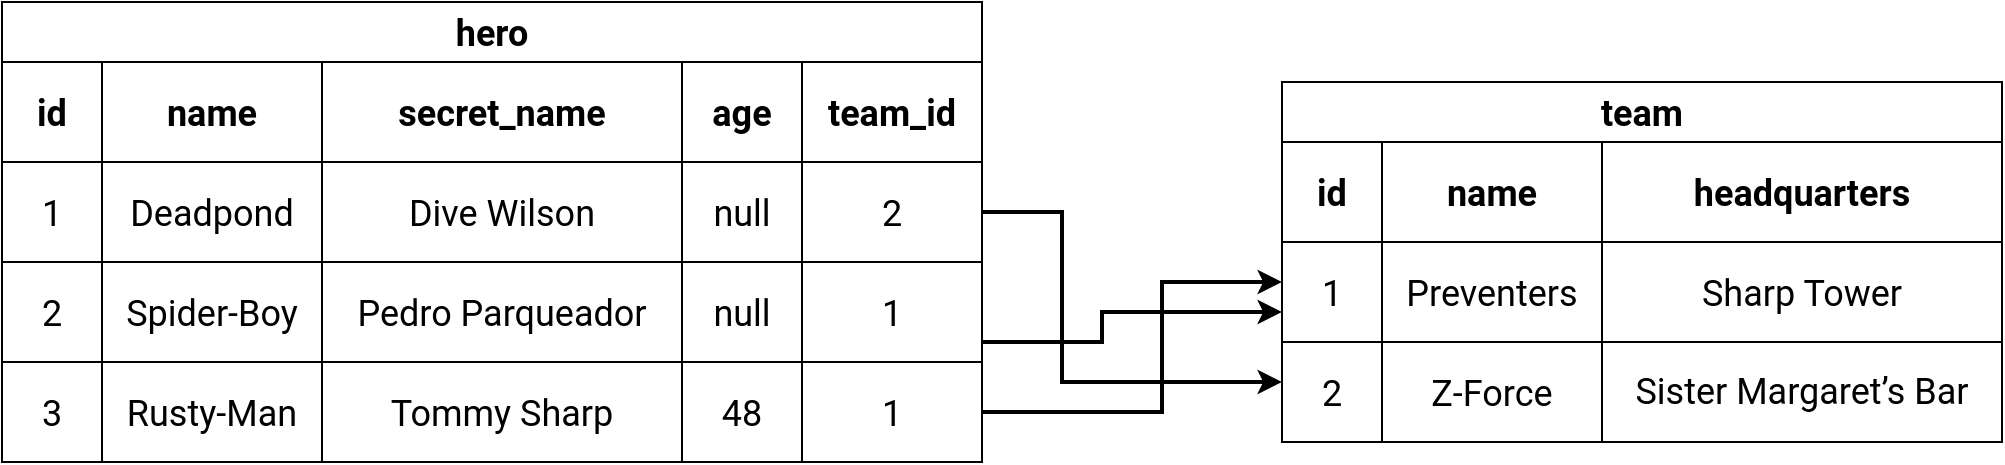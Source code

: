 <mxfile>
    <diagram id="objTApYHlBqCKos3M7rL" name="Page-1">
        <mxGraphModel dx="1239" dy="1167" grid="1" gridSize="10" guides="1" tooltips="1" connect="1" arrows="1" fold="1" page="1" pageScale="1" pageWidth="1920" pageHeight="1200" math="0" shadow="0">
            <root>
                <mxCell id="0"/>
                <mxCell id="1" parent="0"/>
                <mxCell id="13" value="&lt;font face=&quot;Roboto&quot; data-font-src=&quot;https://fonts.googleapis.com/css?family=Roboto&quot; style=&quot;font-size: 18px&quot;&gt;hero&lt;/font&gt;" style="shape=table;html=1;whiteSpace=wrap;startSize=30;container=1;collapsible=0;childLayout=tableLayout;fontStyle=1;align=center;fillColor=#FFFFFF;swimlaneFillColor=#ffffff;" parent="1" vertex="1">
                    <mxGeometry x="40" y="470" width="490" height="230" as="geometry"/>
                </mxCell>
                <mxCell id="14" value="" style="shape=partialRectangle;html=1;whiteSpace=wrap;collapsible=0;dropTarget=0;pointerEvents=0;fillColor=none;top=0;left=0;bottom=0;right=0;points=[[0,0.5],[1,0.5]];portConstraint=eastwest;" parent="13" vertex="1">
                    <mxGeometry y="30" width="490" height="50" as="geometry"/>
                </mxCell>
                <mxCell id="15" value="&lt;font style=&quot;font-size: 18px&quot; face=&quot;Roboto&quot; data-font-src=&quot;https://fonts.googleapis.com/css?family=Roboto&quot;&gt;&lt;b&gt;id&lt;/b&gt;&lt;/font&gt;" style="shape=partialRectangle;html=1;whiteSpace=wrap;connectable=0;top=0;left=0;bottom=0;right=0;overflow=hidden;fillColor=none;strokeColor=none;" parent="14" vertex="1">
                    <mxGeometry width="50" height="50" as="geometry"/>
                </mxCell>
                <mxCell id="16" value="&lt;font style=&quot;font-size: 18px&quot; face=&quot;Roboto&quot; data-font-src=&quot;https://fonts.googleapis.com/css?family=Roboto&quot;&gt;&lt;b&gt;name&lt;/b&gt;&lt;/font&gt;" style="shape=partialRectangle;html=1;whiteSpace=wrap;connectable=0;top=0;left=0;bottom=0;right=0;overflow=hidden;fillColor=none;strokeColor=none;" parent="14" vertex="1">
                    <mxGeometry x="50" width="110" height="50" as="geometry"/>
                </mxCell>
                <mxCell id="17" value="&lt;font style=&quot;font-size: 18px&quot; face=&quot;Roboto&quot; data-font-src=&quot;https://fonts.googleapis.com/css?family=Roboto&quot;&gt;&lt;b&gt;secret_name&lt;/b&gt;&lt;/font&gt;" style="shape=partialRectangle;html=1;whiteSpace=wrap;connectable=0;top=0;left=0;bottom=0;right=0;overflow=hidden;fillColor=none;strokeColor=none;" parent="14" vertex="1">
                    <mxGeometry x="160" width="180" height="50" as="geometry"/>
                </mxCell>
                <mxCell id="29" value="&lt;font style=&quot;font-size: 18px&quot; face=&quot;Roboto&quot; data-font-src=&quot;https://fonts.googleapis.com/css?family=Roboto&quot;&gt;&lt;b&gt;age&lt;/b&gt;&lt;/font&gt;" style="shape=partialRectangle;html=1;whiteSpace=wrap;connectable=0;top=0;left=0;bottom=0;right=0;overflow=hidden;fillColor=none;strokeColor=none;" parent="14" vertex="1">
                    <mxGeometry x="340" width="60" height="50" as="geometry"/>
                </mxCell>
                <mxCell id="32" value="&lt;font style=&quot;font-size: 18px&quot; face=&quot;Roboto&quot; data-font-src=&quot;https://fonts.googleapis.com/css?family=Roboto&quot;&gt;&lt;b&gt;team_id&lt;/b&gt;&lt;/font&gt;" style="shape=partialRectangle;html=1;whiteSpace=wrap;connectable=0;top=0;left=0;bottom=0;right=0;overflow=hidden;fillColor=none;strokeColor=none;" parent="14" vertex="1">
                    <mxGeometry x="400" width="90" height="50" as="geometry"/>
                </mxCell>
                <mxCell id="18" value="" style="shape=partialRectangle;html=1;whiteSpace=wrap;collapsible=0;dropTarget=0;pointerEvents=0;fillColor=none;top=0;left=0;bottom=0;right=0;points=[[0,0.5],[1,0.5]];portConstraint=eastwest;" parent="13" vertex="1">
                    <mxGeometry y="80" width="490" height="50" as="geometry"/>
                </mxCell>
                <mxCell id="19" value="&lt;span style=&quot;font-weight: normal&quot;&gt;&lt;font style=&quot;font-size: 18px&quot; face=&quot;Roboto&quot; data-font-src=&quot;https://fonts.googleapis.com/css?family=Roboto&quot;&gt;1&lt;/font&gt;&lt;/span&gt;" style="shape=partialRectangle;html=1;whiteSpace=wrap;connectable=0;top=0;left=0;bottom=0;right=0;overflow=hidden;fontStyle=1;fillColor=none;strokeColor=none;" parent="18" vertex="1">
                    <mxGeometry width="50" height="50" as="geometry"/>
                </mxCell>
                <mxCell id="20" value="&lt;span style=&quot;font-family: &amp;#34;roboto&amp;#34; ; font-size: 18px&quot;&gt;Deadpond&lt;/span&gt;" style="shape=partialRectangle;html=1;whiteSpace=wrap;connectable=0;top=0;left=0;bottom=0;right=0;overflow=hidden;fillColor=none;strokeColor=none;" parent="18" vertex="1">
                    <mxGeometry x="50" width="110" height="50" as="geometry"/>
                </mxCell>
                <mxCell id="21" value="&lt;span style=&quot;font-family: &amp;#34;roboto&amp;#34; ; font-size: 18px&quot;&gt;Dive Wilson&lt;/span&gt;" style="shape=partialRectangle;html=1;whiteSpace=wrap;connectable=0;top=0;left=0;bottom=0;right=0;overflow=hidden;fillColor=none;strokeColor=none;" parent="18" vertex="1">
                    <mxGeometry x="160" width="180" height="50" as="geometry"/>
                </mxCell>
                <mxCell id="30" value="&lt;span style=&quot;font-family: &amp;#34;roboto&amp;#34; ; font-size: 18px&quot;&gt;null&lt;/span&gt;" style="shape=partialRectangle;html=1;whiteSpace=wrap;connectable=0;top=0;left=0;bottom=0;right=0;overflow=hidden;fillColor=none;strokeColor=none;" parent="18" vertex="1">
                    <mxGeometry x="340" width="60" height="50" as="geometry"/>
                </mxCell>
                <mxCell id="33" value="&lt;span style=&quot;font-family: &amp;#34;roboto&amp;#34; ; font-size: 18px&quot;&gt;2&lt;/span&gt;" style="shape=partialRectangle;html=1;whiteSpace=wrap;connectable=0;top=0;left=0;bottom=0;right=0;overflow=hidden;fillColor=none;strokeColor=none;" parent="18" vertex="1">
                    <mxGeometry x="400" width="90" height="50" as="geometry"/>
                </mxCell>
                <mxCell id="22" value="" style="shape=partialRectangle;html=1;whiteSpace=wrap;collapsible=0;dropTarget=0;pointerEvents=0;fillColor=none;top=0;left=0;bottom=0;right=0;points=[[0,0.5],[1,0.5]];portConstraint=eastwest;" parent="13" vertex="1">
                    <mxGeometry y="130" width="490" height="50" as="geometry"/>
                </mxCell>
                <mxCell id="23" value="&lt;span style=&quot;font-family: &amp;#34;roboto&amp;#34; ; font-size: 18px&quot;&gt;2&lt;/span&gt;" style="shape=partialRectangle;html=1;whiteSpace=wrap;connectable=0;top=0;left=0;bottom=0;right=0;overflow=hidden;fillColor=none;strokeColor=none;" parent="22" vertex="1">
                    <mxGeometry width="50" height="50" as="geometry"/>
                </mxCell>
                <mxCell id="24" value="&lt;span style=&quot;font-family: &amp;#34;roboto&amp;#34; ; font-size: 18px&quot;&gt;Spider-Boy&lt;/span&gt;" style="shape=partialRectangle;html=1;whiteSpace=wrap;connectable=0;top=0;left=0;bottom=0;right=0;overflow=hidden;fillColor=none;strokeColor=none;" parent="22" vertex="1">
                    <mxGeometry x="50" width="110" height="50" as="geometry"/>
                </mxCell>
                <mxCell id="25" value="&lt;span style=&quot;font-family: &amp;#34;roboto&amp;#34; ; font-size: 18px&quot;&gt;Pedro Parqueador&lt;/span&gt;" style="shape=partialRectangle;html=1;whiteSpace=wrap;connectable=0;top=0;left=0;bottom=0;right=0;overflow=hidden;fillColor=none;strokeColor=none;" parent="22" vertex="1">
                    <mxGeometry x="160" width="180" height="50" as="geometry"/>
                </mxCell>
                <mxCell id="31" value="&lt;span style=&quot;font-family: &amp;#34;roboto&amp;#34; ; font-size: 18px&quot;&gt;null&lt;/span&gt;" style="shape=partialRectangle;html=1;whiteSpace=wrap;connectable=0;top=0;left=0;bottom=0;right=0;overflow=hidden;fillColor=none;strokeColor=none;" parent="22" vertex="1">
                    <mxGeometry x="340" width="60" height="50" as="geometry"/>
                </mxCell>
                <mxCell id="34" value="&lt;span style=&quot;font-family: &amp;#34;roboto&amp;#34; ; font-size: 18px&quot;&gt;1&lt;/span&gt;" style="shape=partialRectangle;html=1;whiteSpace=wrap;connectable=0;top=0;left=0;bottom=0;right=0;overflow=hidden;fillColor=none;strokeColor=none;" parent="22" vertex="1">
                    <mxGeometry x="400" width="90" height="50" as="geometry"/>
                </mxCell>
                <mxCell id="35" style="shape=partialRectangle;html=1;whiteSpace=wrap;collapsible=0;dropTarget=0;pointerEvents=0;fillColor=none;top=0;left=0;bottom=0;right=0;points=[[0,0.5],[1,0.5]];portConstraint=eastwest;" parent="13" vertex="1">
                    <mxGeometry y="180" width="490" height="50" as="geometry"/>
                </mxCell>
                <mxCell id="36" value="&lt;span style=&quot;font-family: &amp;#34;roboto&amp;#34; ; font-size: 18px&quot;&gt;3&lt;/span&gt;" style="shape=partialRectangle;html=1;whiteSpace=wrap;connectable=0;top=0;left=0;bottom=0;right=0;overflow=hidden;fillColor=none;strokeColor=none;" parent="35" vertex="1">
                    <mxGeometry width="50" height="50" as="geometry"/>
                </mxCell>
                <mxCell id="37" value="&lt;span style=&quot;font-family: &amp;#34;roboto&amp;#34; ; font-size: 18px&quot;&gt;Rusty-Man&lt;/span&gt;" style="shape=partialRectangle;html=1;whiteSpace=wrap;connectable=0;top=0;left=0;bottom=0;right=0;overflow=hidden;fillColor=none;strokeColor=none;" parent="35" vertex="1">
                    <mxGeometry x="50" width="110" height="50" as="geometry"/>
                </mxCell>
                <mxCell id="38" value="&lt;span style=&quot;font-family: &amp;#34;roboto&amp;#34; ; font-size: 18px&quot;&gt;Tommy Sharp&lt;/span&gt;" style="shape=partialRectangle;html=1;whiteSpace=wrap;connectable=0;top=0;left=0;bottom=0;right=0;overflow=hidden;fillColor=none;strokeColor=none;" parent="35" vertex="1">
                    <mxGeometry x="160" width="180" height="50" as="geometry"/>
                </mxCell>
                <mxCell id="39" value="&lt;span style=&quot;font-family: &amp;#34;roboto&amp;#34; ; font-size: 18px&quot;&gt;48&lt;/span&gt;" style="shape=partialRectangle;html=1;whiteSpace=wrap;connectable=0;top=0;left=0;bottom=0;right=0;overflow=hidden;fillColor=none;strokeColor=none;" parent="35" vertex="1">
                    <mxGeometry x="340" width="60" height="50" as="geometry"/>
                </mxCell>
                <mxCell id="40" value="&lt;span style=&quot;font-family: &amp;#34;roboto&amp;#34; ; font-size: 18px&quot;&gt;1&lt;/span&gt;" style="shape=partialRectangle;html=1;whiteSpace=wrap;connectable=0;top=0;left=0;bottom=0;right=0;overflow=hidden;fillColor=none;strokeColor=none;" parent="35" vertex="1">
                    <mxGeometry x="400" width="90" height="50" as="geometry"/>
                </mxCell>
                <mxCell id="41" value="&lt;font face=&quot;Roboto&quot; data-font-src=&quot;https://fonts.googleapis.com/css?family=Roboto&quot; style=&quot;font-size: 18px&quot;&gt;team&lt;/font&gt;" style="shape=table;html=1;whiteSpace=wrap;startSize=30;container=1;collapsible=0;childLayout=tableLayout;fontStyle=1;align=center;fillColor=#FFFFFF;swimlaneFillColor=#ffffff;" parent="1" vertex="1">
                    <mxGeometry x="680" y="510" width="360" height="180" as="geometry"/>
                </mxCell>
                <mxCell id="42" value="" style="shape=partialRectangle;html=1;whiteSpace=wrap;collapsible=0;dropTarget=0;pointerEvents=0;fillColor=none;top=0;left=0;bottom=0;right=0;points=[[0,0.5],[1,0.5]];portConstraint=eastwest;" parent="41" vertex="1">
                    <mxGeometry y="30" width="360" height="50" as="geometry"/>
                </mxCell>
                <mxCell id="43" value="&lt;font style=&quot;font-size: 18px&quot; face=&quot;Roboto&quot; data-font-src=&quot;https://fonts.googleapis.com/css?family=Roboto&quot;&gt;&lt;b&gt;id&lt;/b&gt;&lt;/font&gt;" style="shape=partialRectangle;html=1;whiteSpace=wrap;connectable=0;top=0;left=0;bottom=0;right=0;overflow=hidden;strokeColor=none;fillColor=none;" parent="42" vertex="1">
                    <mxGeometry width="50" height="50" as="geometry"/>
                </mxCell>
                <mxCell id="44" value="&lt;font style=&quot;font-size: 18px&quot; face=&quot;Roboto&quot; data-font-src=&quot;https://fonts.googleapis.com/css?family=Roboto&quot;&gt;&lt;b&gt;name&lt;/b&gt;&lt;/font&gt;" style="shape=partialRectangle;html=1;whiteSpace=wrap;connectable=0;top=0;left=0;bottom=0;right=0;overflow=hidden;strokeColor=none;fillColor=none;" parent="42" vertex="1">
                    <mxGeometry x="50" width="110" height="50" as="geometry"/>
                </mxCell>
                <mxCell id="45" value="&lt;font style=&quot;font-size: 18px&quot; face=&quot;Roboto&quot; data-font-src=&quot;https://fonts.googleapis.com/css?family=Roboto&quot;&gt;&lt;b&gt;headquarters&lt;/b&gt;&lt;/font&gt;" style="shape=partialRectangle;html=1;whiteSpace=wrap;connectable=0;top=0;left=0;bottom=0;right=0;overflow=hidden;strokeColor=none;fillColor=none;" parent="42" vertex="1">
                    <mxGeometry x="160" width="200" height="50" as="geometry"/>
                </mxCell>
                <mxCell id="48" value="" style="shape=partialRectangle;html=1;whiteSpace=wrap;collapsible=0;dropTarget=0;pointerEvents=0;fillColor=none;top=0;left=0;bottom=0;right=0;points=[[0,0.5],[1,0.5]];portConstraint=eastwest;" parent="41" vertex="1">
                    <mxGeometry y="80" width="360" height="50" as="geometry"/>
                </mxCell>
                <mxCell id="49" value="&lt;span style=&quot;font-weight: normal&quot;&gt;&lt;font style=&quot;font-size: 18px&quot; face=&quot;Roboto&quot; data-font-src=&quot;https://fonts.googleapis.com/css?family=Roboto&quot;&gt;1&lt;/font&gt;&lt;/span&gt;" style="shape=partialRectangle;html=1;whiteSpace=wrap;connectable=0;top=0;left=0;bottom=0;right=0;overflow=hidden;fontStyle=1;strokeColor=none;fillColor=none;" parent="48" vertex="1">
                    <mxGeometry width="50" height="50" as="geometry"/>
                </mxCell>
                <mxCell id="50" value="&lt;span style=&quot;font-family: &amp;#34;roboto&amp;#34; ; font-size: 18px&quot;&gt;Preventers&lt;/span&gt;" style="shape=partialRectangle;html=1;whiteSpace=wrap;connectable=0;top=0;left=0;bottom=0;right=0;overflow=hidden;strokeColor=none;fillColor=none;" parent="48" vertex="1">
                    <mxGeometry x="50" width="110" height="50" as="geometry"/>
                </mxCell>
                <mxCell id="51" value="&lt;font face=&quot;roboto&quot;&gt;&lt;span style=&quot;font-size: 18px&quot;&gt;Sharp Tower&lt;/span&gt;&lt;/font&gt;" style="shape=partialRectangle;html=1;whiteSpace=wrap;connectable=0;top=0;left=0;bottom=0;right=0;overflow=hidden;strokeColor=none;fillColor=none;" parent="48" vertex="1">
                    <mxGeometry x="160" width="200" height="50" as="geometry"/>
                </mxCell>
                <mxCell id="54" value="" style="shape=partialRectangle;html=1;whiteSpace=wrap;collapsible=0;dropTarget=0;pointerEvents=0;fillColor=none;top=0;left=0;bottom=0;right=0;points=[[0,0.5],[1,0.5]];portConstraint=eastwest;" parent="41" vertex="1">
                    <mxGeometry y="130" width="360" height="50" as="geometry"/>
                </mxCell>
                <mxCell id="55" value="&lt;span style=&quot;font-family: &amp;#34;roboto&amp;#34; ; font-size: 18px&quot;&gt;2&lt;/span&gt;" style="shape=partialRectangle;html=1;whiteSpace=wrap;connectable=0;top=0;left=0;bottom=0;right=0;overflow=hidden;strokeColor=none;fillColor=none;" parent="54" vertex="1">
                    <mxGeometry width="50" height="50" as="geometry"/>
                </mxCell>
                <mxCell id="56" value="&lt;span style=&quot;font-family: &amp;#34;roboto&amp;#34; ; font-size: 18px&quot;&gt;Z-Force&lt;/span&gt;" style="shape=partialRectangle;html=1;whiteSpace=wrap;connectable=0;top=0;left=0;bottom=0;right=0;overflow=hidden;strokeColor=none;fillColor=none;" parent="54" vertex="1">
                    <mxGeometry x="50" width="110" height="50" as="geometry"/>
                </mxCell>
                <mxCell id="57" value="&lt;p style=&quot;background-color: rgb(255 , 255 , 255) ; line-height: 19px&quot;&gt;&lt;font face=&quot;Roboto&quot; data-font-src=&quot;https://fonts.googleapis.com/css?family=Roboto&quot; style=&quot;font-size: 18px&quot;&gt;Sister Margaret’s Bar&lt;/font&gt;&lt;/p&gt;" style="shape=partialRectangle;html=1;whiteSpace=wrap;connectable=0;top=0;left=0;bottom=0;right=0;overflow=hidden;strokeColor=none;fillColor=none;" parent="54" vertex="1">
                    <mxGeometry x="160" width="200" height="50" as="geometry"/>
                </mxCell>
                <mxCell id="66" style="edgeStyle=orthogonalEdgeStyle;rounded=0;orthogonalLoop=1;jettySize=auto;html=1;exitX=1;exitY=0.5;exitDx=0;exitDy=0;strokeWidth=2;" parent="1" source="18" target="54" edge="1">
                    <mxGeometry relative="1" as="geometry">
                        <mxPoint x="620" y="730" as="targetPoint"/>
                        <Array as="points">
                            <mxPoint x="570" y="575"/>
                            <mxPoint x="570" y="660"/>
                        </Array>
                    </mxGeometry>
                </mxCell>
                <mxCell id="67" style="edgeStyle=orthogonalEdgeStyle;rounded=0;orthogonalLoop=1;jettySize=auto;html=1;strokeWidth=2;" parent="1" source="22" target="48" edge="1">
                    <mxGeometry relative="1" as="geometry">
                        <mxPoint x="580" y="520" as="targetPoint"/>
                        <Array as="points">
                            <mxPoint x="590" y="640"/>
                            <mxPoint x="590" y="625"/>
                        </Array>
                    </mxGeometry>
                </mxCell>
                <mxCell id="68" style="edgeStyle=orthogonalEdgeStyle;rounded=0;orthogonalLoop=1;jettySize=auto;html=1;exitX=1;exitY=0.5;exitDx=0;exitDy=0;strokeWidth=2;" parent="1" source="35" target="48" edge="1">
                    <mxGeometry relative="1" as="geometry">
                        <mxPoint x="600" y="520" as="targetPoint"/>
                        <Array as="points">
                            <mxPoint x="620" y="675"/>
                            <mxPoint x="620" y="610"/>
                        </Array>
                    </mxGeometry>
                </mxCell>
            </root>
        </mxGraphModel>
    </diagram>
</mxfile>